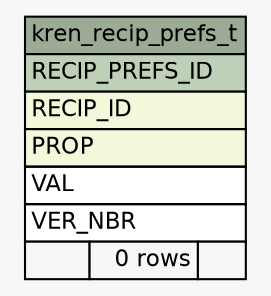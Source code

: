 // dot 2.28.0 on Mac OS X 10.7.2
// SchemaSpy rev 590
digraph "kren_recip_prefs_t" {
  graph [
    rankdir="RL"
    bgcolor="#f7f7f7"
    nodesep="0.18"
    ranksep="0.46"
    fontname="Helvetica"
    fontsize="11"
  ];
  node [
    fontname="Helvetica"
    fontsize="11"
    shape="plaintext"
  ];
  edge [
    arrowsize="0.8"
  ];
  "kren_recip_prefs_t" [
    label=<
    <TABLE BORDER="0" CELLBORDER="1" CELLSPACING="0" BGCOLOR="#ffffff">
      <TR><TD COLSPAN="3" BGCOLOR="#9bab96" ALIGN="CENTER">kren_recip_prefs_t</TD></TR>
      <TR><TD PORT="RECIP_PREFS_ID" COLSPAN="3" BGCOLOR="#bed1b8" ALIGN="LEFT">RECIP_PREFS_ID</TD></TR>
      <TR><TD PORT="RECIP_ID" COLSPAN="3" BGCOLOR="#f4f7da" ALIGN="LEFT">RECIP_ID</TD></TR>
      <TR><TD PORT="PROP" COLSPAN="3" BGCOLOR="#f4f7da" ALIGN="LEFT">PROP</TD></TR>
      <TR><TD PORT="VAL" COLSPAN="3" ALIGN="LEFT">VAL</TD></TR>
      <TR><TD PORT="VER_NBR" COLSPAN="3" ALIGN="LEFT">VER_NBR</TD></TR>
      <TR><TD ALIGN="LEFT" BGCOLOR="#f7f7f7">  </TD><TD ALIGN="RIGHT" BGCOLOR="#f7f7f7">0 rows</TD><TD ALIGN="RIGHT" BGCOLOR="#f7f7f7">  </TD></TR>
    </TABLE>>
    URL="tables/kren_recip_prefs_t.html"
    tooltip="kren_recip_prefs_t"
  ];
}
